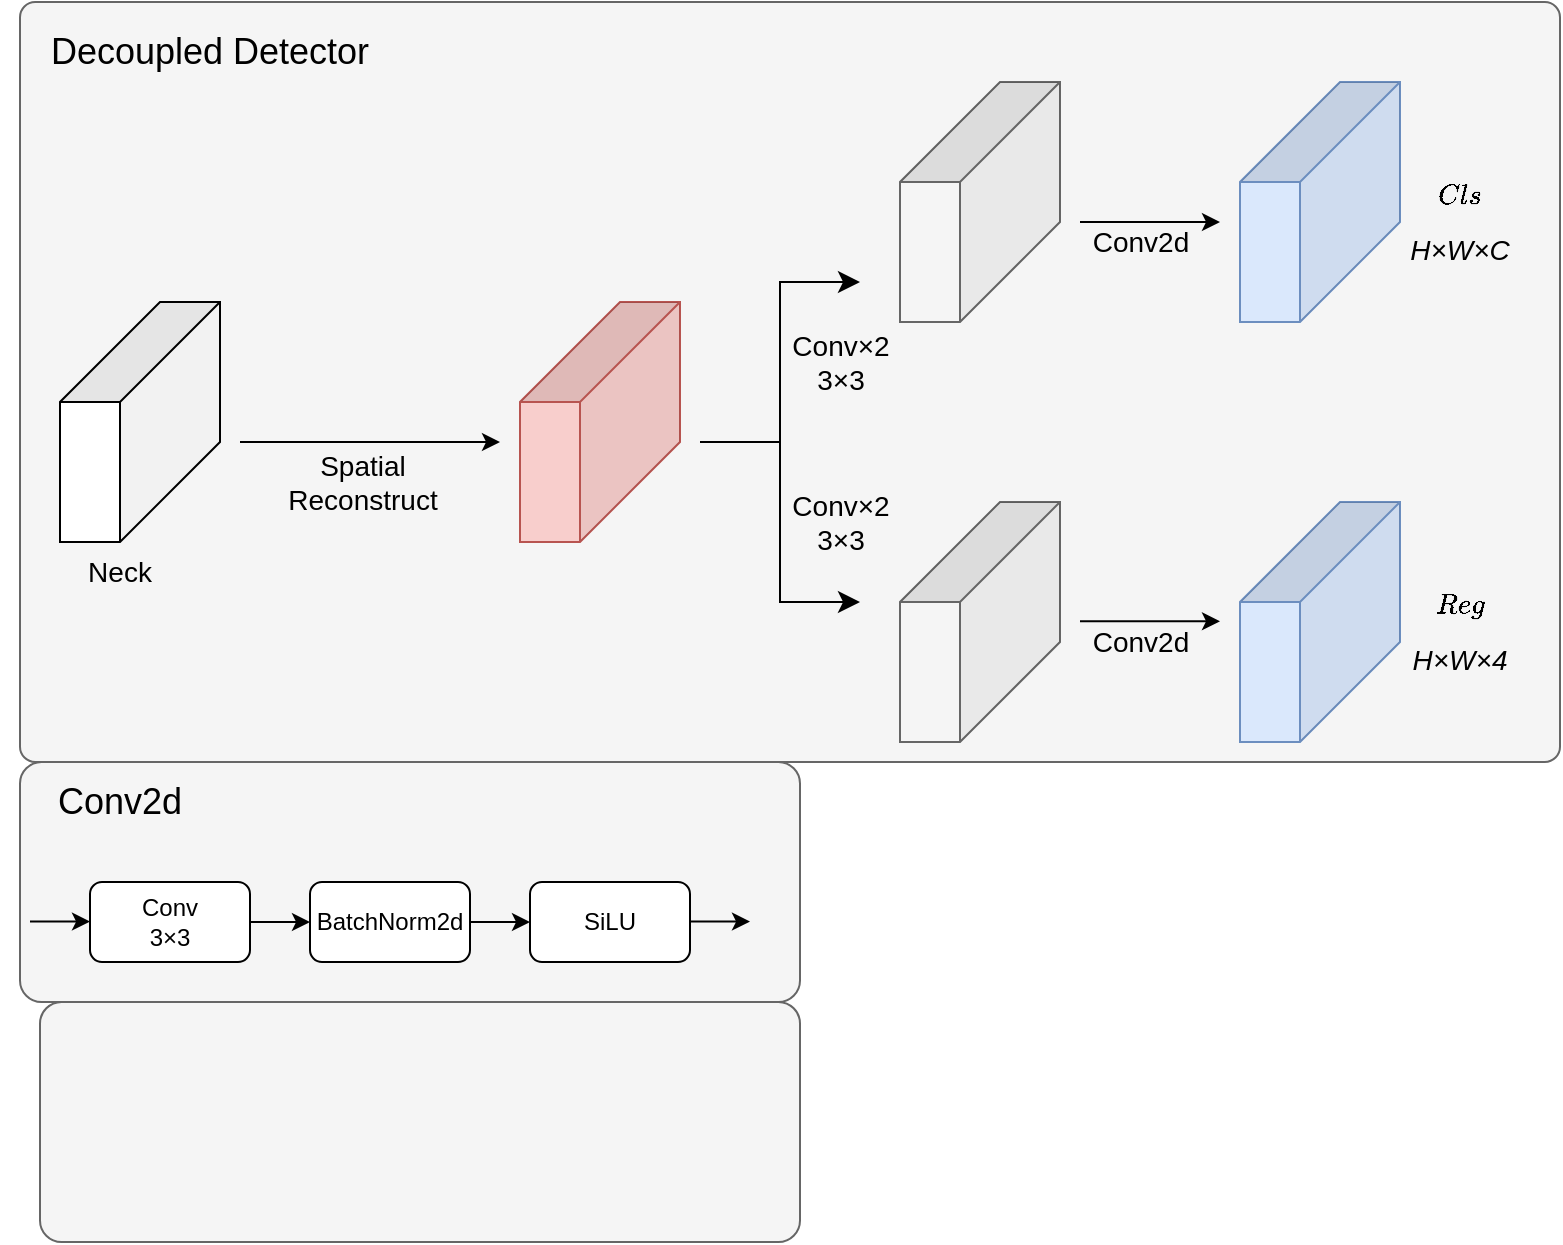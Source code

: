 <mxfile version="26.1.0">
  <diagram name="第 1 页" id="9wH7NqtR5bp3FOoAX6Ys">
    <mxGraphModel dx="2040" dy="676" grid="1" gridSize="10" guides="1" tooltips="1" connect="1" arrows="1" fold="1" page="1" pageScale="1" pageWidth="827" pageHeight="1169" math="1" shadow="0">
      <root>
        <mxCell id="0" />
        <mxCell id="1" parent="0" />
        <mxCell id="Z9n7JcDZ9md70FpeZ9MG-13" value="" style="rounded=1;whiteSpace=wrap;html=1;arcSize=9;fillColor=#f5f5f5;fontColor=#333333;strokeColor=#666666;" vertex="1" parent="1">
          <mxGeometry x="-760" y="670" width="380" height="120" as="geometry" />
        </mxCell>
        <mxCell id="Z9n7JcDZ9md70FpeZ9MG-12" value="" style="rounded=1;whiteSpace=wrap;html=1;arcSize=9;fillColor=#f5f5f5;fontColor=#333333;strokeColor=#666666;" vertex="1" parent="1">
          <mxGeometry x="-770" y="550" width="390" height="120" as="geometry" />
        </mxCell>
        <mxCell id="Z9n7JcDZ9md70FpeZ9MG-2" value="" style="rounded=1;whiteSpace=wrap;html=1;arcSize=2;fillColor=#f5f5f5;fontColor=#333333;strokeColor=#666666;" vertex="1" parent="1">
          <mxGeometry x="-770" y="170" width="770" height="380" as="geometry" />
        </mxCell>
        <mxCell id="itF--j5dPZeMYPYClsAV-2" value="" style="shape=cube;whiteSpace=wrap;html=1;boundedLbl=1;backgroundOutline=1;darkOpacity=0.05;darkOpacity2=0.1;size=50;direction=south;" parent="1" vertex="1">
          <mxGeometry x="-750" y="320" width="80" height="120" as="geometry" />
        </mxCell>
        <mxCell id="itF--j5dPZeMYPYClsAV-3" value="" style="endArrow=classic;html=1;rounded=0;" parent="1" edge="1">
          <mxGeometry width="50" height="50" relative="1" as="geometry">
            <mxPoint x="-660" y="390" as="sourcePoint" />
            <mxPoint x="-530" y="390" as="targetPoint" />
          </mxGeometry>
        </mxCell>
        <mxCell id="itF--j5dPZeMYPYClsAV-4" value="&lt;span style=&quot;font-size: 14px;&quot;&gt;Spatial&lt;/span&gt;&lt;div&gt;&lt;span style=&quot;font-size: 14px;&quot;&gt;Reconstruct&lt;/span&gt;&lt;/div&gt;" style="edgeLabel;html=1;align=center;verticalAlign=middle;resizable=0;points=[];labelBackgroundColor=none;" parent="itF--j5dPZeMYPYClsAV-3" vertex="1" connectable="0">
          <mxGeometry x="0.067" y="-1" relative="1" as="geometry">
            <mxPoint x="-9" y="19" as="offset" />
          </mxGeometry>
        </mxCell>
        <mxCell id="itF--j5dPZeMYPYClsAV-5" value="&lt;font style=&quot;font-size: 14px;&quot;&gt;Neck&lt;/font&gt;" style="text;html=1;align=center;verticalAlign=middle;whiteSpace=wrap;rounded=0;" parent="1" vertex="1">
          <mxGeometry x="-750" y="440" width="60" height="30" as="geometry" />
        </mxCell>
        <mxCell id="itF--j5dPZeMYPYClsAV-6" value="" style="shape=cube;whiteSpace=wrap;html=1;boundedLbl=1;backgroundOutline=1;darkOpacity=0.05;darkOpacity2=0.1;size=50;direction=south;fillColor=#f8cecc;strokeColor=#b85450;" parent="1" vertex="1">
          <mxGeometry x="-520" y="320" width="80" height="120" as="geometry" />
        </mxCell>
        <mxCell id="itF--j5dPZeMYPYClsAV-8" value="" style="edgeStyle=elbowEdgeStyle;elbow=horizontal;endArrow=classic;html=1;curved=0;rounded=0;endSize=8;startSize=8;" parent="1" edge="1">
          <mxGeometry width="50" height="50" relative="1" as="geometry">
            <mxPoint x="-430" y="390" as="sourcePoint" />
            <mxPoint x="-350" y="310" as="targetPoint" />
          </mxGeometry>
        </mxCell>
        <mxCell id="itF--j5dPZeMYPYClsAV-19" value="Conv&lt;span style=&quot;color: light-dark(rgb(0, 0, 0), rgb(255, 255, 255)); text-wrap-mode: wrap;&quot;&gt;×2&lt;/span&gt;&lt;div&gt;&lt;span style=&quot;color: light-dark(rgb(0, 0, 0), rgb(255, 255, 255)); text-wrap-mode: wrap;&quot;&gt;3×3&lt;/span&gt;&lt;/div&gt;" style="edgeLabel;html=1;align=center;verticalAlign=middle;resizable=0;points=[];fontSize=14;labelBackgroundColor=none;" parent="itF--j5dPZeMYPYClsAV-8" vertex="1" connectable="0">
          <mxGeometry x="0.164" y="-1" relative="1" as="geometry">
            <mxPoint x="29" y="13" as="offset" />
          </mxGeometry>
        </mxCell>
        <mxCell id="itF--j5dPZeMYPYClsAV-10" value="" style="edgeStyle=elbowEdgeStyle;elbow=horizontal;endArrow=classic;html=1;curved=0;rounded=0;endSize=8;startSize=8;" parent="1" edge="1">
          <mxGeometry width="50" height="50" relative="1" as="geometry">
            <mxPoint x="-430" y="390" as="sourcePoint" />
            <mxPoint x="-350" y="470" as="targetPoint" />
          </mxGeometry>
        </mxCell>
        <mxCell id="itF--j5dPZeMYPYClsAV-20" value="Conv&lt;span style=&quot;color: light-dark(rgb(0, 0, 0), rgb(255, 255, 255)); text-wrap-mode: wrap;&quot;&gt;×2&lt;/span&gt;&lt;div&gt;&lt;span style=&quot;color: light-dark(rgb(0, 0, 0), rgb(255, 255, 255)); text-wrap-mode: wrap;&quot;&gt;3×3&lt;/span&gt;&lt;/div&gt;" style="edgeLabel;html=1;align=center;verticalAlign=middle;resizable=0;points=[];fontSize=14;labelBackgroundColor=none;" parent="itF--j5dPZeMYPYClsAV-10" vertex="1" connectable="0">
          <mxGeometry x="-0.135" relative="1" as="geometry">
            <mxPoint x="30" y="11" as="offset" />
          </mxGeometry>
        </mxCell>
        <mxCell id="itF--j5dPZeMYPYClsAV-11" value="" style="shape=cube;whiteSpace=wrap;html=1;boundedLbl=1;backgroundOutline=1;darkOpacity=0.05;darkOpacity2=0.1;size=50;direction=south;fillColor=#f5f5f5;strokeColor=#666666;fontColor=#333333;" parent="1" vertex="1">
          <mxGeometry x="-330" y="210" width="80" height="120" as="geometry" />
        </mxCell>
        <mxCell id="itF--j5dPZeMYPYClsAV-12" value="" style="shape=cube;whiteSpace=wrap;html=1;boundedLbl=1;backgroundOutline=1;darkOpacity=0.05;darkOpacity2=0.1;size=50;direction=south;fillColor=#f5f5f5;strokeColor=#666666;fontColor=#333333;" parent="1" vertex="1">
          <mxGeometry x="-330" y="420" width="80" height="120" as="geometry" />
        </mxCell>
        <mxCell id="itF--j5dPZeMYPYClsAV-13" value="" style="endArrow=classic;html=1;rounded=0;" parent="1" edge="1">
          <mxGeometry width="50" height="50" relative="1" as="geometry">
            <mxPoint x="-240" y="280" as="sourcePoint" />
            <mxPoint x="-170" y="280" as="targetPoint" />
          </mxGeometry>
        </mxCell>
        <mxCell id="itF--j5dPZeMYPYClsAV-18" value="Conv2d" style="edgeLabel;html=1;align=center;verticalAlign=middle;resizable=0;points=[];fontSize=14;fontColor=default;labelBackgroundColor=none;" parent="itF--j5dPZeMYPYClsAV-13" vertex="1" connectable="0">
          <mxGeometry x="0.004" y="-3" relative="1" as="geometry">
            <mxPoint x="-5" y="7" as="offset" />
          </mxGeometry>
        </mxCell>
        <mxCell id="itF--j5dPZeMYPYClsAV-15" value="" style="endArrow=classic;html=1;rounded=0;" parent="1" edge="1">
          <mxGeometry width="50" height="50" relative="1" as="geometry">
            <mxPoint x="-240" y="479.62" as="sourcePoint" />
            <mxPoint x="-170" y="479.62" as="targetPoint" />
          </mxGeometry>
        </mxCell>
        <mxCell id="itF--j5dPZeMYPYClsAV-24" value="Conv2d" style="edgeLabel;html=1;align=center;verticalAlign=middle;resizable=0;points=[];fontSize=14;fontColor=default;labelBackgroundColor=none;" parent="itF--j5dPZeMYPYClsAV-15" vertex="1" connectable="0">
          <mxGeometry x="0.048" y="3" relative="1" as="geometry">
            <mxPoint x="-7" y="13" as="offset" />
          </mxGeometry>
        </mxCell>
        <mxCell id="itF--j5dPZeMYPYClsAV-22" value="" style="shape=cube;whiteSpace=wrap;html=1;boundedLbl=1;backgroundOutline=1;darkOpacity=0.05;darkOpacity2=0.1;size=50;direction=south;fillColor=#dae8fc;strokeColor=#6c8ebf;" parent="1" vertex="1">
          <mxGeometry x="-160" y="210" width="80" height="120" as="geometry" />
        </mxCell>
        <mxCell id="itF--j5dPZeMYPYClsAV-23" value="" style="shape=cube;whiteSpace=wrap;html=1;boundedLbl=1;backgroundOutline=1;darkOpacity=0.05;darkOpacity2=0.1;size=50;direction=south;fillColor=#dae8fc;strokeColor=#6c8ebf;" parent="1" vertex="1">
          <mxGeometry x="-160" y="420" width="80" height="120" as="geometry" />
        </mxCell>
        <mxCell id="itF--j5dPZeMYPYClsAV-25" value="&lt;font face=&quot;Helvetica&quot;&gt;$$Cls$$&lt;/font&gt;&lt;div&gt;&lt;font style=&quot;font-size: 14px;&quot;&gt;&lt;i&gt;&lt;font style=&quot;&quot; face=&quot;Helvetica&quot;&gt;H&lt;/font&gt;&lt;span style=&quot;background-color: transparent; color: light-dark(rgb(0, 0, 0), rgb(255, 255, 255));&quot;&gt;×W&lt;/span&gt;&lt;span style=&quot;background-color: transparent; color: light-dark(rgb(0, 0, 0), rgb(255, 255, 255));&quot;&gt;×C&lt;/span&gt;&lt;/i&gt;&lt;/font&gt;&lt;/div&gt;" style="text;html=1;align=center;verticalAlign=middle;whiteSpace=wrap;rounded=0;" parent="1" vertex="1">
          <mxGeometry x="-80" y="260" width="60" height="30" as="geometry" />
        </mxCell>
        <mxCell id="itF--j5dPZeMYPYClsAV-26" value="$$Reg$$&lt;div&gt;&lt;i&gt;&lt;font style=&quot;font-size: 14px;&quot; face=&quot;Helvetica&quot;&gt;H&lt;/font&gt;&lt;span style=&quot;color: light-dark(rgb(0, 0, 0), rgb(255, 255, 255)); font-size: 14px; background-color: transparent;&quot;&gt;×W&lt;/span&gt;&lt;span style=&quot;color: light-dark(rgb(0, 0, 0), rgb(255, 255, 255)); font-size: 14px; background-color: transparent;&quot;&gt;×4&lt;/span&gt;&lt;/i&gt;&lt;/div&gt;" style="text;html=1;align=center;verticalAlign=middle;whiteSpace=wrap;rounded=0;" parent="1" vertex="1">
          <mxGeometry x="-80" y="465" width="60" height="30" as="geometry" />
        </mxCell>
        <mxCell id="Z9n7JcDZ9md70FpeZ9MG-1" value="&lt;font style=&quot;font-size: 18px;&quot;&gt;Conv2d&lt;/font&gt;" style="text;html=1;align=center;verticalAlign=middle;whiteSpace=wrap;rounded=0;" vertex="1" parent="1">
          <mxGeometry x="-750" y="555" width="60" height="30" as="geometry" />
        </mxCell>
        <mxCell id="Z9n7JcDZ9md70FpeZ9MG-5" value="" style="edgeStyle=orthogonalEdgeStyle;rounded=0;orthogonalLoop=1;jettySize=auto;html=1;" edge="1" parent="1" source="Z9n7JcDZ9md70FpeZ9MG-3" target="Z9n7JcDZ9md70FpeZ9MG-4">
          <mxGeometry relative="1" as="geometry" />
        </mxCell>
        <mxCell id="Z9n7JcDZ9md70FpeZ9MG-3" value="Conv&lt;div&gt;3×3&lt;/div&gt;" style="rounded=1;whiteSpace=wrap;html=1;" vertex="1" parent="1">
          <mxGeometry x="-735" y="610" width="80" height="40" as="geometry" />
        </mxCell>
        <mxCell id="Z9n7JcDZ9md70FpeZ9MG-7" value="" style="edgeStyle=orthogonalEdgeStyle;rounded=0;orthogonalLoop=1;jettySize=auto;html=1;" edge="1" parent="1" source="Z9n7JcDZ9md70FpeZ9MG-4" target="Z9n7JcDZ9md70FpeZ9MG-6">
          <mxGeometry relative="1" as="geometry" />
        </mxCell>
        <mxCell id="Z9n7JcDZ9md70FpeZ9MG-4" value="BatchNorm2d" style="rounded=1;whiteSpace=wrap;html=1;" vertex="1" parent="1">
          <mxGeometry x="-625" y="610" width="80" height="40" as="geometry" />
        </mxCell>
        <mxCell id="Z9n7JcDZ9md70FpeZ9MG-6" value="SiLU" style="rounded=1;whiteSpace=wrap;html=1;" vertex="1" parent="1">
          <mxGeometry x="-515" y="610" width="80" height="40" as="geometry" />
        </mxCell>
        <mxCell id="Z9n7JcDZ9md70FpeZ9MG-8" value="" style="edgeStyle=orthogonalEdgeStyle;rounded=0;orthogonalLoop=1;jettySize=auto;html=1;" edge="1" parent="1">
          <mxGeometry relative="1" as="geometry">
            <mxPoint x="-765" y="629.8" as="sourcePoint" />
            <mxPoint x="-735" y="629.8" as="targetPoint" />
            <Array as="points">
              <mxPoint x="-765" y="629.8" />
            </Array>
          </mxGeometry>
        </mxCell>
        <mxCell id="Z9n7JcDZ9md70FpeZ9MG-9" value="" style="edgeStyle=orthogonalEdgeStyle;rounded=0;orthogonalLoop=1;jettySize=auto;html=1;" edge="1" parent="1">
          <mxGeometry relative="1" as="geometry">
            <mxPoint x="-435" y="629.8" as="sourcePoint" />
            <mxPoint x="-405" y="629.8" as="targetPoint" />
          </mxGeometry>
        </mxCell>
        <mxCell id="Z9n7JcDZ9md70FpeZ9MG-11" value="&lt;span style=&quot;font-size: 18px;&quot;&gt;Decoupled Detector&lt;/span&gt;" style="text;html=1;align=center;verticalAlign=middle;whiteSpace=wrap;rounded=0;" vertex="1" parent="1">
          <mxGeometry x="-780" y="180" width="210" height="30" as="geometry" />
        </mxCell>
      </root>
    </mxGraphModel>
  </diagram>
</mxfile>
